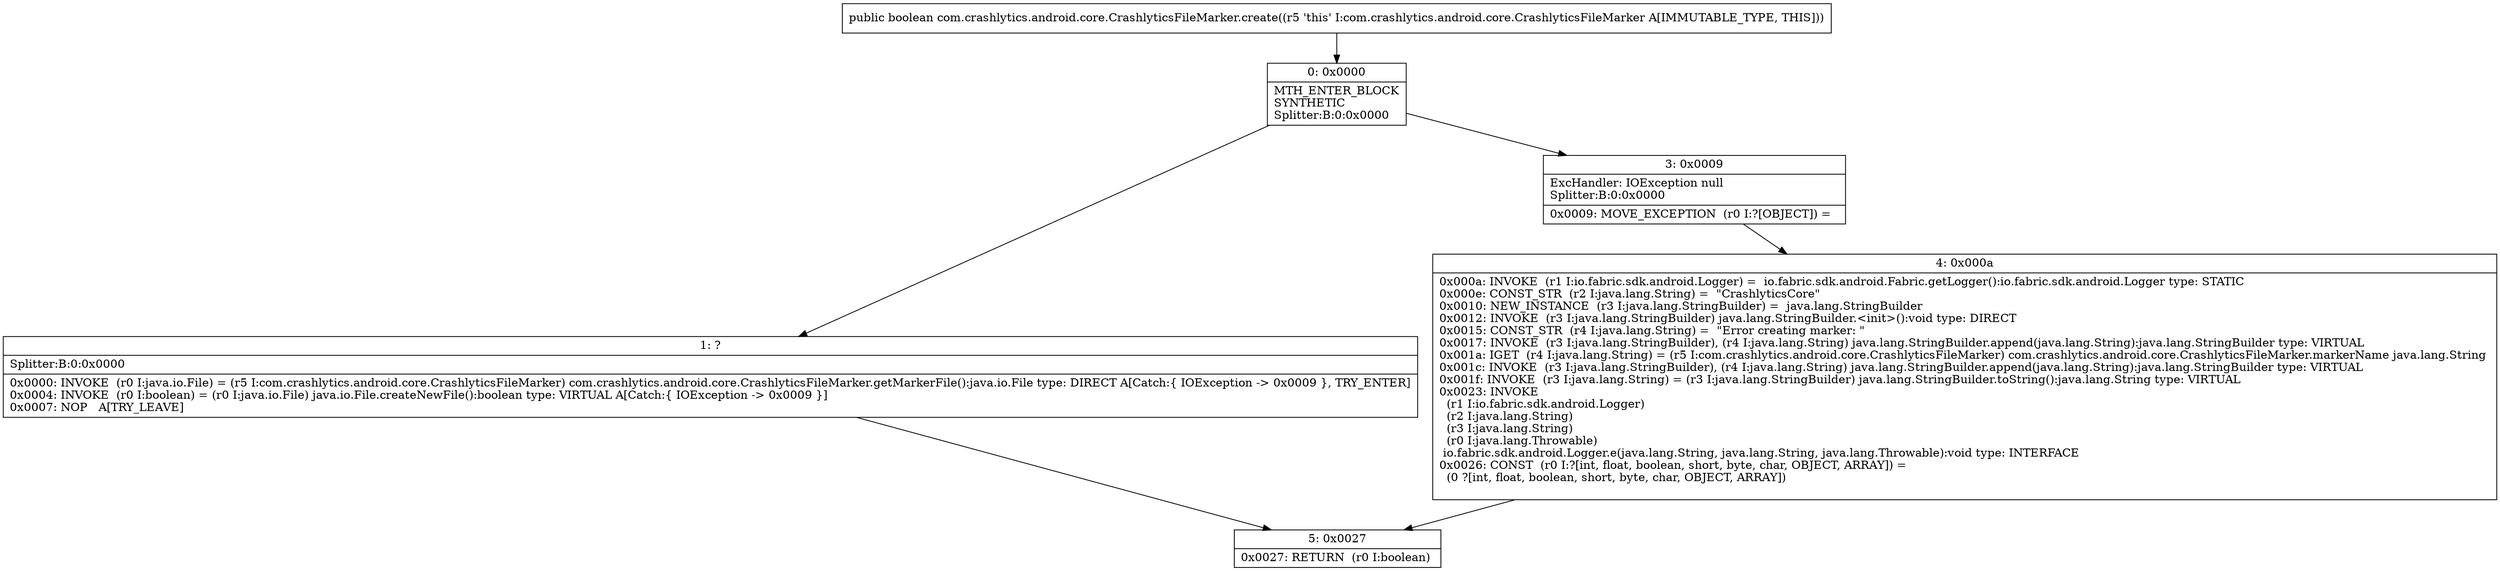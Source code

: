 digraph "CFG forcom.crashlytics.android.core.CrashlyticsFileMarker.create()Z" {
Node_0 [shape=record,label="{0\:\ 0x0000|MTH_ENTER_BLOCK\lSYNTHETIC\lSplitter:B:0:0x0000\l}"];
Node_1 [shape=record,label="{1\:\ ?|Splitter:B:0:0x0000\l|0x0000: INVOKE  (r0 I:java.io.File) = (r5 I:com.crashlytics.android.core.CrashlyticsFileMarker) com.crashlytics.android.core.CrashlyticsFileMarker.getMarkerFile():java.io.File type: DIRECT A[Catch:\{ IOException \-\> 0x0009 \}, TRY_ENTER]\l0x0004: INVOKE  (r0 I:boolean) = (r0 I:java.io.File) java.io.File.createNewFile():boolean type: VIRTUAL A[Catch:\{ IOException \-\> 0x0009 \}]\l0x0007: NOP   A[TRY_LEAVE]\l}"];
Node_3 [shape=record,label="{3\:\ 0x0009|ExcHandler: IOException null\lSplitter:B:0:0x0000\l|0x0009: MOVE_EXCEPTION  (r0 I:?[OBJECT]) =  \l}"];
Node_4 [shape=record,label="{4\:\ 0x000a|0x000a: INVOKE  (r1 I:io.fabric.sdk.android.Logger) =  io.fabric.sdk.android.Fabric.getLogger():io.fabric.sdk.android.Logger type: STATIC \l0x000e: CONST_STR  (r2 I:java.lang.String) =  \"CrashlyticsCore\" \l0x0010: NEW_INSTANCE  (r3 I:java.lang.StringBuilder) =  java.lang.StringBuilder \l0x0012: INVOKE  (r3 I:java.lang.StringBuilder) java.lang.StringBuilder.\<init\>():void type: DIRECT \l0x0015: CONST_STR  (r4 I:java.lang.String) =  \"Error creating marker: \" \l0x0017: INVOKE  (r3 I:java.lang.StringBuilder), (r4 I:java.lang.String) java.lang.StringBuilder.append(java.lang.String):java.lang.StringBuilder type: VIRTUAL \l0x001a: IGET  (r4 I:java.lang.String) = (r5 I:com.crashlytics.android.core.CrashlyticsFileMarker) com.crashlytics.android.core.CrashlyticsFileMarker.markerName java.lang.String \l0x001c: INVOKE  (r3 I:java.lang.StringBuilder), (r4 I:java.lang.String) java.lang.StringBuilder.append(java.lang.String):java.lang.StringBuilder type: VIRTUAL \l0x001f: INVOKE  (r3 I:java.lang.String) = (r3 I:java.lang.StringBuilder) java.lang.StringBuilder.toString():java.lang.String type: VIRTUAL \l0x0023: INVOKE  \l  (r1 I:io.fabric.sdk.android.Logger)\l  (r2 I:java.lang.String)\l  (r3 I:java.lang.String)\l  (r0 I:java.lang.Throwable)\l io.fabric.sdk.android.Logger.e(java.lang.String, java.lang.String, java.lang.Throwable):void type: INTERFACE \l0x0026: CONST  (r0 I:?[int, float, boolean, short, byte, char, OBJECT, ARRAY]) = \l  (0 ?[int, float, boolean, short, byte, char, OBJECT, ARRAY])\l \l}"];
Node_5 [shape=record,label="{5\:\ 0x0027|0x0027: RETURN  (r0 I:boolean) \l}"];
MethodNode[shape=record,label="{public boolean com.crashlytics.android.core.CrashlyticsFileMarker.create((r5 'this' I:com.crashlytics.android.core.CrashlyticsFileMarker A[IMMUTABLE_TYPE, THIS])) }"];
MethodNode -> Node_0;
Node_0 -> Node_1;
Node_0 -> Node_3;
Node_1 -> Node_5;
Node_3 -> Node_4;
Node_4 -> Node_5;
}

